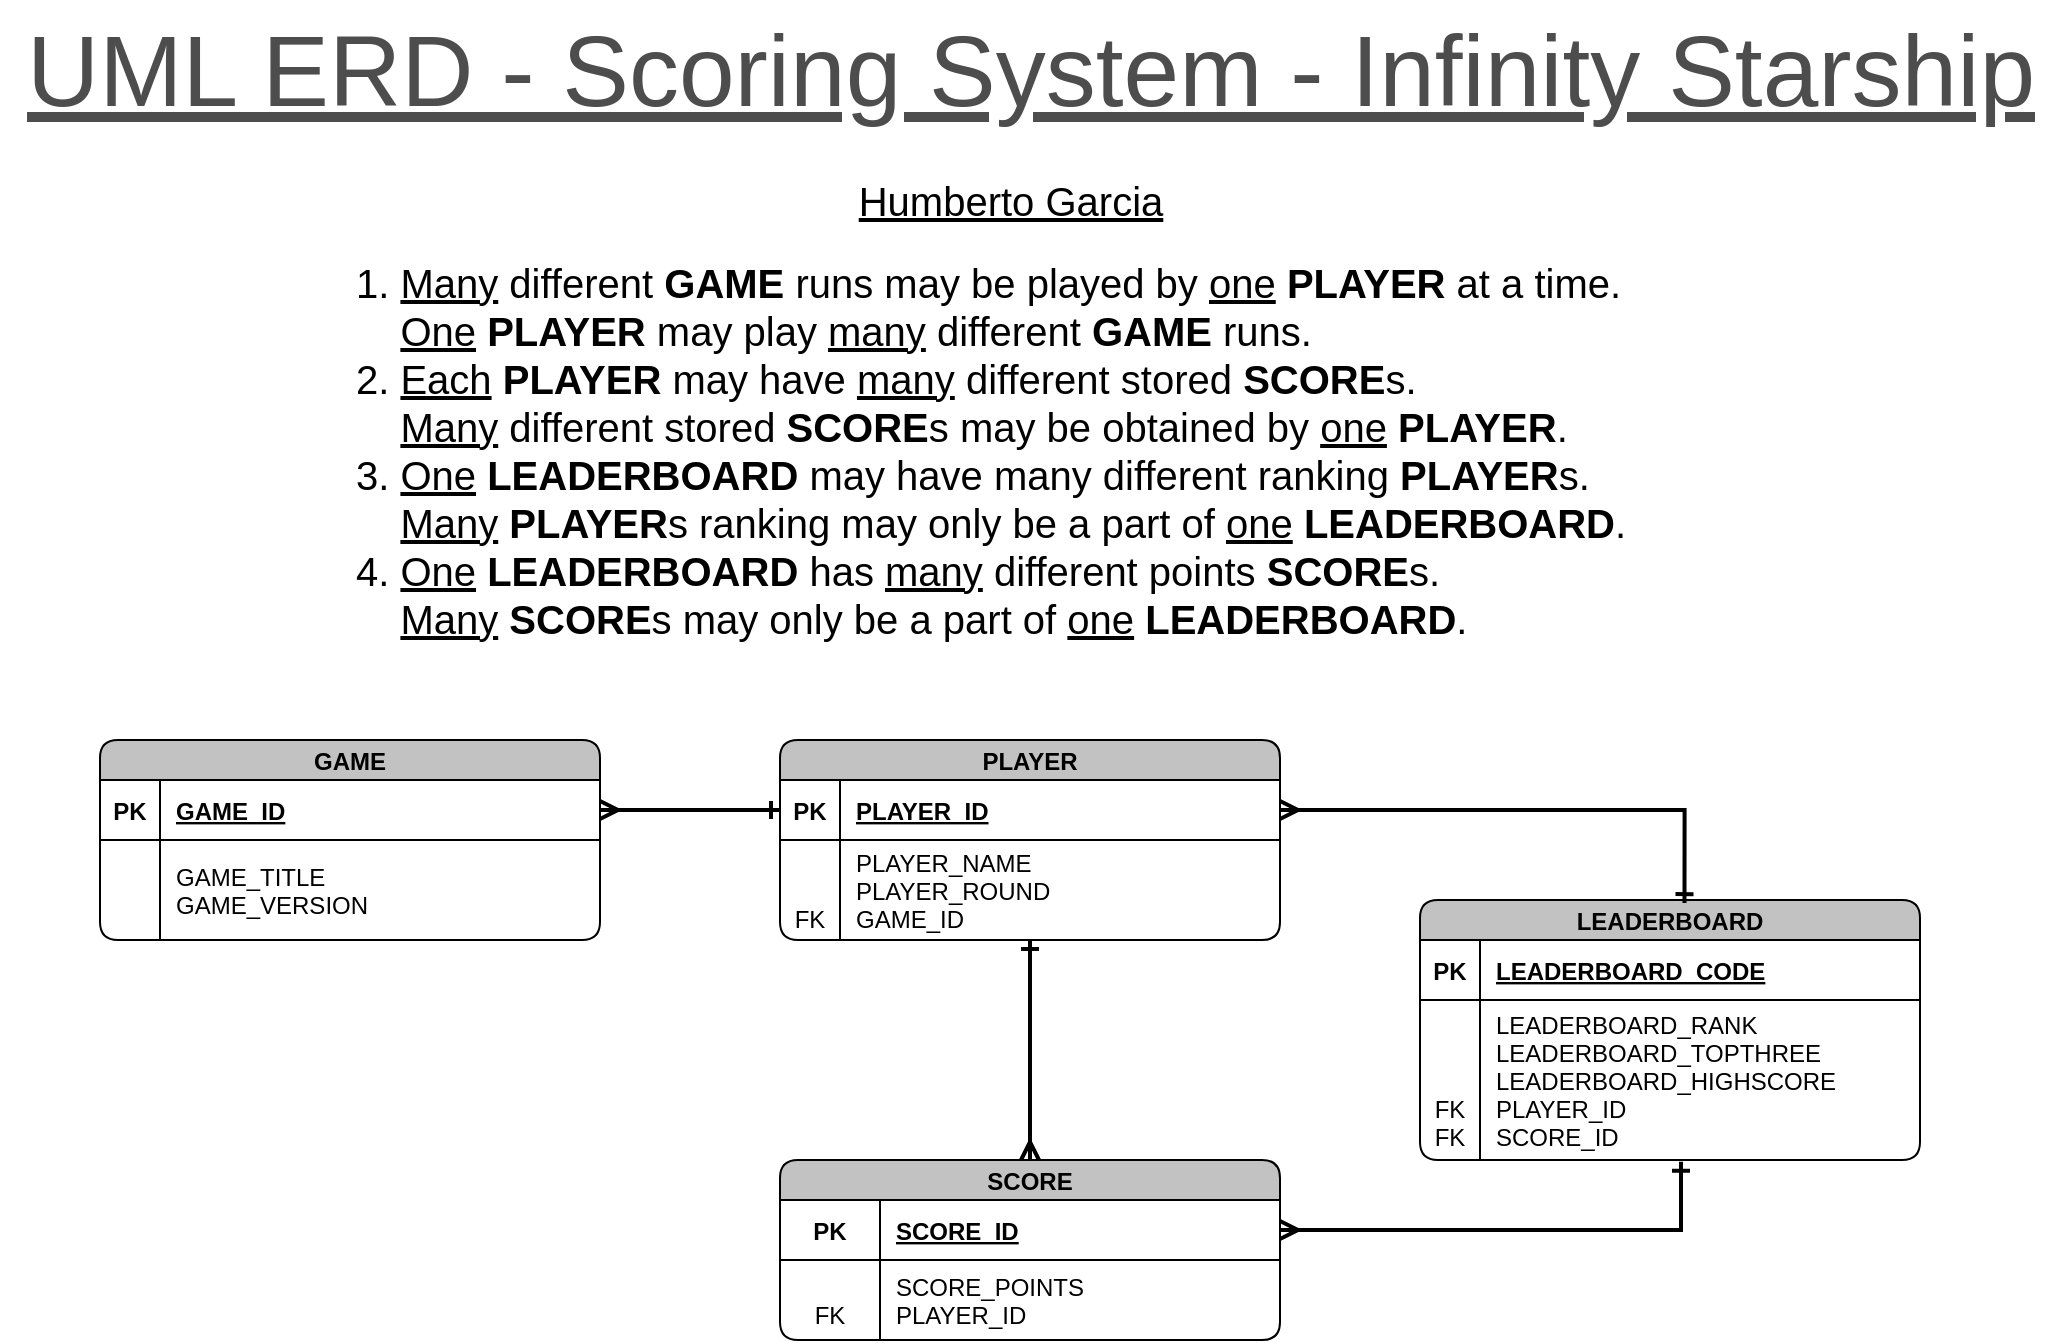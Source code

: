 <mxfile version="20.2.3" type="device"><diagram id="R2lEEEUBdFMjLlhIrx00" name="Page-1"><mxGraphModel dx="1886" dy="913" grid="1" gridSize="10" guides="1" tooltips="1" connect="1" arrows="1" fold="1" page="1" pageScale="1" pageWidth="700" pageHeight="1000" math="0" shadow="0" extFonts="Permanent Marker^https://fonts.googleapis.com/css?family=Permanent+Marker"><root><mxCell id="0"/><mxCell id="1" parent="0"/><mxCell id="TcvXbmFwwtRX0LLZdwtc-1" value="SCORE" style="shape=table;startSize=20;container=1;collapsible=1;childLayout=tableLayout;fixedRows=1;rowLines=0;fontStyle=1;align=center;resizeLast=1;rounded=1;swimlaneLine=1;gradientColor=none;gradientDirection=west;swimlaneFillColor=default;fillColor=#C2C2C2;fillStyle=auto;" parent="1" vertex="1"><mxGeometry x="590" y="740" width="250" height="90" as="geometry"/></mxCell><mxCell id="TcvXbmFwwtRX0LLZdwtc-2" value="" style="shape=partialRectangle;collapsible=0;dropTarget=0;pointerEvents=0;fillColor=none;points=[[0,0.5],[1,0.5]];portConstraint=eastwest;top=0;left=0;right=0;bottom=1;" parent="TcvXbmFwwtRX0LLZdwtc-1" vertex="1"><mxGeometry y="20" width="250" height="30" as="geometry"/></mxCell><mxCell id="TcvXbmFwwtRX0LLZdwtc-3" value="PK" style="shape=partialRectangle;overflow=hidden;connectable=0;fillColor=none;top=0;left=0;bottom=0;right=0;fontStyle=1;" parent="TcvXbmFwwtRX0LLZdwtc-2" vertex="1"><mxGeometry width="50" height="30" as="geometry"><mxRectangle width="50" height="30" as="alternateBounds"/></mxGeometry></mxCell><mxCell id="TcvXbmFwwtRX0LLZdwtc-4" value="SCORE_ID" style="shape=partialRectangle;overflow=hidden;connectable=0;fillColor=none;top=0;left=0;bottom=0;right=0;align=left;spacingLeft=6;fontStyle=5;" parent="TcvXbmFwwtRX0LLZdwtc-2" vertex="1"><mxGeometry x="50" width="200" height="30" as="geometry"><mxRectangle width="200" height="30" as="alternateBounds"/></mxGeometry></mxCell><mxCell id="TcvXbmFwwtRX0LLZdwtc-5" value="" style="shape=partialRectangle;collapsible=0;dropTarget=0;pointerEvents=0;fillColor=none;points=[[0,0.5],[1,0.5]];portConstraint=eastwest;top=0;left=0;right=0;bottom=0;" parent="TcvXbmFwwtRX0LLZdwtc-1" vertex="1"><mxGeometry y="50" width="250" height="40" as="geometry"/></mxCell><mxCell id="TcvXbmFwwtRX0LLZdwtc-6" value="&#10;FK" style="shape=partialRectangle;overflow=hidden;connectable=0;fillColor=none;top=0;left=0;bottom=0;right=0;" parent="TcvXbmFwwtRX0LLZdwtc-5" vertex="1"><mxGeometry width="50" height="40" as="geometry"><mxRectangle width="50" height="40" as="alternateBounds"/></mxGeometry></mxCell><mxCell id="TcvXbmFwwtRX0LLZdwtc-7" value="SCORE_POINTS&#10;PLAYER_ID" style="shape=partialRectangle;overflow=hidden;connectable=0;fillColor=none;top=0;left=0;bottom=0;right=0;align=left;spacingLeft=6;" parent="TcvXbmFwwtRX0LLZdwtc-5" vertex="1"><mxGeometry x="50" width="200" height="40" as="geometry"><mxRectangle width="200" height="40" as="alternateBounds"/></mxGeometry></mxCell><mxCell id="TcvXbmFwwtRX0LLZdwtc-15" value="PLAYER" style="shape=table;startSize=20;container=1;collapsible=1;childLayout=tableLayout;fixedRows=1;rowLines=0;fontStyle=1;align=center;resizeLast=1;rounded=1;swimlaneLine=1;gradientColor=none;gradientDirection=west;swimlaneFillColor=default;fillColor=#C2C2C2;fillStyle=auto;" parent="1" vertex="1"><mxGeometry x="590" y="530" width="250" height="100" as="geometry"/></mxCell><mxCell id="TcvXbmFwwtRX0LLZdwtc-16" value="" style="shape=partialRectangle;collapsible=0;dropTarget=0;pointerEvents=0;fillColor=none;points=[[0,0.5],[1,0.5]];portConstraint=eastwest;top=0;left=0;right=0;bottom=1;" parent="TcvXbmFwwtRX0LLZdwtc-15" vertex="1"><mxGeometry y="20" width="250" height="30" as="geometry"/></mxCell><mxCell id="TcvXbmFwwtRX0LLZdwtc-17" value="PK" style="shape=partialRectangle;overflow=hidden;connectable=0;fillColor=none;top=0;left=0;bottom=0;right=0;fontStyle=1;" parent="TcvXbmFwwtRX0LLZdwtc-16" vertex="1"><mxGeometry width="30" height="30" as="geometry"><mxRectangle width="30" height="30" as="alternateBounds"/></mxGeometry></mxCell><mxCell id="TcvXbmFwwtRX0LLZdwtc-18" value="PLAYER_ID" style="shape=partialRectangle;overflow=hidden;connectable=0;fillColor=none;top=0;left=0;bottom=0;right=0;align=left;spacingLeft=6;fontStyle=5;" parent="TcvXbmFwwtRX0LLZdwtc-16" vertex="1"><mxGeometry x="30" width="220" height="30" as="geometry"><mxRectangle width="220" height="30" as="alternateBounds"/></mxGeometry></mxCell><mxCell id="TcvXbmFwwtRX0LLZdwtc-19" value="" style="shape=partialRectangle;collapsible=0;dropTarget=0;pointerEvents=0;fillColor=none;points=[[0,0.5],[1,0.5]];portConstraint=eastwest;top=0;left=0;right=0;bottom=0;" parent="TcvXbmFwwtRX0LLZdwtc-15" vertex="1"><mxGeometry y="50" width="250" height="50" as="geometry"/></mxCell><mxCell id="TcvXbmFwwtRX0LLZdwtc-20" value="&#10;&#10;FK" style="shape=partialRectangle;overflow=hidden;connectable=0;fillColor=none;top=0;left=0;bottom=0;right=0;" parent="TcvXbmFwwtRX0LLZdwtc-19" vertex="1"><mxGeometry width="30" height="50" as="geometry"><mxRectangle width="30" height="50" as="alternateBounds"/></mxGeometry></mxCell><mxCell id="TcvXbmFwwtRX0LLZdwtc-21" value="PLAYER_NAME&#10;PLAYER_ROUND&#10;GAME_ID" style="shape=partialRectangle;overflow=hidden;connectable=0;fillColor=none;top=0;left=0;bottom=0;right=0;align=left;spacingLeft=6;" parent="TcvXbmFwwtRX0LLZdwtc-19" vertex="1"><mxGeometry x="30" width="220" height="50" as="geometry"><mxRectangle width="220" height="50" as="alternateBounds"/></mxGeometry></mxCell><mxCell id="TcvXbmFwwtRX0LLZdwtc-22" value="LEADERBOARD" style="shape=table;startSize=20;container=1;collapsible=1;childLayout=tableLayout;fixedRows=1;rowLines=0;fontStyle=1;align=center;resizeLast=1;rounded=1;swimlaneLine=1;gradientColor=none;gradientDirection=west;swimlaneFillColor=default;fillColor=#C2C2C2;fillStyle=auto;" parent="1" vertex="1"><mxGeometry x="910" y="610" width="250" height="130" as="geometry"/></mxCell><mxCell id="TcvXbmFwwtRX0LLZdwtc-23" value="" style="shape=partialRectangle;collapsible=0;dropTarget=0;pointerEvents=0;fillColor=none;points=[[0,0.5],[1,0.5]];portConstraint=eastwest;top=0;left=0;right=0;bottom=1;" parent="TcvXbmFwwtRX0LLZdwtc-22" vertex="1"><mxGeometry y="20" width="250" height="30" as="geometry"/></mxCell><mxCell id="TcvXbmFwwtRX0LLZdwtc-24" value="PK" style="shape=partialRectangle;overflow=hidden;connectable=0;fillColor=none;top=0;left=0;bottom=0;right=0;fontStyle=1;" parent="TcvXbmFwwtRX0LLZdwtc-23" vertex="1"><mxGeometry width="30" height="30" as="geometry"><mxRectangle width="30" height="30" as="alternateBounds"/></mxGeometry></mxCell><mxCell id="TcvXbmFwwtRX0LLZdwtc-25" value="LEADERBOARD_CODE" style="shape=partialRectangle;overflow=hidden;connectable=0;fillColor=none;top=0;left=0;bottom=0;right=0;align=left;spacingLeft=6;fontStyle=5;" parent="TcvXbmFwwtRX0LLZdwtc-23" vertex="1"><mxGeometry x="30" width="220" height="30" as="geometry"><mxRectangle width="220" height="30" as="alternateBounds"/></mxGeometry></mxCell><mxCell id="TcvXbmFwwtRX0LLZdwtc-26" value="" style="shape=partialRectangle;collapsible=0;dropTarget=0;pointerEvents=0;fillColor=none;points=[[0,0.5],[1,0.5]];portConstraint=eastwest;top=0;left=0;right=0;bottom=0;" parent="TcvXbmFwwtRX0LLZdwtc-22" vertex="1"><mxGeometry y="50" width="250" height="80" as="geometry"/></mxCell><mxCell id="TcvXbmFwwtRX0LLZdwtc-27" value="&#10;&#10;&#10;FK&#10;FK" style="shape=partialRectangle;overflow=hidden;connectable=0;fillColor=none;top=0;left=0;bottom=0;right=0;" parent="TcvXbmFwwtRX0LLZdwtc-26" vertex="1"><mxGeometry width="30" height="80" as="geometry"><mxRectangle width="30" height="80" as="alternateBounds"/></mxGeometry></mxCell><mxCell id="TcvXbmFwwtRX0LLZdwtc-28" value="LEADERBOARD_RANK&#10;LEADERBOARD_TOPTHREE&#10;LEADERBOARD_HIGHSCORE&#10;PLAYER_ID&#10;SCORE_ID" style="shape=partialRectangle;overflow=hidden;connectable=0;fillColor=none;top=0;left=0;bottom=0;right=0;align=left;spacingLeft=6;" parent="TcvXbmFwwtRX0LLZdwtc-26" vertex="1"><mxGeometry x="30" width="220" height="80" as="geometry"><mxRectangle width="220" height="80" as="alternateBounds"/></mxGeometry></mxCell><mxCell id="TcvXbmFwwtRX0LLZdwtc-36" value="GAME" style="shape=table;startSize=20;container=1;collapsible=1;childLayout=tableLayout;fixedRows=1;rowLines=0;fontStyle=1;align=center;resizeLast=1;rounded=1;swimlaneLine=1;gradientColor=none;gradientDirection=west;swimlaneFillColor=default;fillColor=#C2C2C2;fillStyle=auto;" parent="1" vertex="1"><mxGeometry x="250" y="530" width="250" height="100" as="geometry"/></mxCell><mxCell id="TcvXbmFwwtRX0LLZdwtc-37" value="" style="shape=partialRectangle;collapsible=0;dropTarget=0;pointerEvents=0;fillColor=none;points=[[0,0.5],[1,0.5]];portConstraint=eastwest;top=0;left=0;right=0;bottom=1;" parent="TcvXbmFwwtRX0LLZdwtc-36" vertex="1"><mxGeometry y="20" width="250" height="30" as="geometry"/></mxCell><mxCell id="TcvXbmFwwtRX0LLZdwtc-38" value="PK" style="shape=partialRectangle;overflow=hidden;connectable=0;fillColor=none;top=0;left=0;bottom=0;right=0;fontStyle=1;" parent="TcvXbmFwwtRX0LLZdwtc-37" vertex="1"><mxGeometry width="30" height="30" as="geometry"><mxRectangle width="30" height="30" as="alternateBounds"/></mxGeometry></mxCell><mxCell id="TcvXbmFwwtRX0LLZdwtc-39" value="GAME_ID" style="shape=partialRectangle;overflow=hidden;connectable=0;fillColor=none;top=0;left=0;bottom=0;right=0;align=left;spacingLeft=6;fontStyle=5;" parent="TcvXbmFwwtRX0LLZdwtc-37" vertex="1"><mxGeometry x="30" width="220" height="30" as="geometry"><mxRectangle width="220" height="30" as="alternateBounds"/></mxGeometry></mxCell><mxCell id="TcvXbmFwwtRX0LLZdwtc-40" value="" style="shape=partialRectangle;collapsible=0;dropTarget=0;pointerEvents=0;fillColor=none;points=[[0,0.5],[1,0.5]];portConstraint=eastwest;top=0;left=0;right=0;bottom=0;" parent="TcvXbmFwwtRX0LLZdwtc-36" vertex="1"><mxGeometry y="50" width="250" height="50" as="geometry"/></mxCell><mxCell id="TcvXbmFwwtRX0LLZdwtc-41" value="" style="shape=partialRectangle;overflow=hidden;connectable=0;fillColor=none;top=0;left=0;bottom=0;right=0;" parent="TcvXbmFwwtRX0LLZdwtc-40" vertex="1"><mxGeometry width="30" height="50" as="geometry"><mxRectangle width="30" height="50" as="alternateBounds"/></mxGeometry></mxCell><mxCell id="TcvXbmFwwtRX0LLZdwtc-42" value="GAME_TITLE&#10;GAME_VERSION" style="shape=partialRectangle;overflow=hidden;connectable=0;fillColor=none;top=0;left=0;bottom=0;right=0;align=left;spacingLeft=6;" parent="TcvXbmFwwtRX0LLZdwtc-40" vertex="1"><mxGeometry x="30" width="220" height="50" as="geometry"><mxRectangle width="220" height="50" as="alternateBounds"/></mxGeometry></mxCell><mxCell id="TcvXbmFwwtRX0LLZdwtc-44" value="&lt;span style=&quot;color: rgb(77, 77, 77); font-size: 50px; text-decoration-line: underline;&quot;&gt;UML ERD - Scoring System - Infinity Starship&lt;/span&gt;" style="text;html=1;align=center;verticalAlign=middle;resizable=0;points=[];autosize=1;strokeColor=none;fillColor=none;" parent="1" vertex="1"><mxGeometry x="200" y="160" width="1030" height="70" as="geometry"/></mxCell><mxCell id="TcvXbmFwwtRX0LLZdwtc-45" value="&lt;div style=&quot;text-align: left; font-size: 20px;&quot;&gt;&lt;font style=&quot;font-size: 20px;&quot;&gt;&lt;span style=&quot;background-color: initial;&quot;&gt;1. &lt;u&gt;Many&lt;/u&gt;&lt;/span&gt;&lt;span style=&quot;background-color: initial;&quot;&gt;&amp;nbsp;different&amp;nbsp;&lt;/span&gt;&lt;b style=&quot;background-color: initial;&quot;&gt;GAME&lt;/b&gt;&lt;span style=&quot;background-color: initial;&quot;&gt;&amp;nbsp;runs&amp;nbsp;&lt;/span&gt;&lt;span style=&quot;background-color: initial;&quot;&gt;may be played by&amp;nbsp;&lt;/span&gt;&lt;u style=&quot;background-color: initial;&quot;&gt;one&lt;/u&gt;&lt;span style=&quot;background-color: initial;&quot;&gt;&amp;nbsp;&lt;/span&gt;&lt;b style=&quot;background-color: initial;&quot;&gt;PLAYER &lt;/b&gt;&lt;span style=&quot;background-color: initial;&quot;&gt;at a time&lt;/span&gt;&lt;span style=&quot;background-color: initial;&quot;&gt;.&lt;/span&gt;&lt;/font&gt;&lt;/div&gt;&lt;div style=&quot;text-align: left; font-size: 20px;&quot;&gt;&lt;font style=&quot;font-size: 20px;&quot;&gt;&amp;nbsp; &amp;nbsp; &lt;u&gt;One&lt;/u&gt;&amp;nbsp;&lt;b&gt;PLAYER&lt;/b&gt;&amp;nbsp;may play&amp;nbsp;&lt;u&gt;many&lt;/u&gt; different&amp;nbsp;&lt;b&gt;GAME &lt;/b&gt;runs.&lt;/font&gt;&lt;/div&gt;&lt;div style=&quot;text-align: left; font-size: 20px;&quot;&gt;&lt;font style=&quot;font-size: 20px;&quot;&gt;2. &lt;u&gt;Each&lt;/u&gt; &lt;b&gt;PLAYER&lt;/b&gt;&amp;nbsp;may have &lt;u&gt;many&lt;/u&gt; different stored&amp;nbsp;&lt;b&gt;SCORE&lt;/b&gt;s.&lt;/font&gt;&lt;/div&gt;&lt;div style=&quot;text-align: left; font-size: 20px;&quot;&gt;&lt;font style=&quot;font-size: 20px;&quot;&gt;&amp;nbsp; &amp;nbsp;&amp;nbsp;&lt;u&gt;Many&lt;/u&gt; different stored &lt;b&gt;SCORE&lt;/b&gt;s may be obtained by &lt;u&gt;one&lt;/u&gt; &lt;b&gt;PLAYER&lt;/b&gt;.&lt;/font&gt;&lt;/div&gt;&lt;div style=&quot;text-align: left; font-size: 20px;&quot;&gt;&lt;font style=&quot;font-size: 20px;&quot;&gt;3. &lt;u&gt;One&lt;/u&gt;&amp;nbsp;&lt;b&gt;LEADERBOARD&lt;/b&gt;&amp;nbsp;may have many different ranking &lt;b&gt;PLAYER&lt;/b&gt;s.&lt;/font&gt;&lt;/div&gt;&lt;div style=&quot;text-align: left; font-size: 20px;&quot;&gt;&lt;font style=&quot;font-size: 20px;&quot;&gt;&amp;nbsp; &amp;nbsp; &lt;u&gt;Many&lt;/u&gt; &lt;b&gt;PLAYER&lt;/b&gt;s ranking may only be a part of &lt;u&gt;one&lt;/u&gt; &lt;b&gt;LEADERBOARD&lt;/b&gt;.&lt;/font&gt;&lt;/div&gt;&lt;div style=&quot;text-align: left; font-size: 20px;&quot;&gt;&lt;font style=&quot;font-size: 20px;&quot;&gt;4. &lt;u&gt;One&lt;/u&gt; &lt;b&gt;LEADERBOARD&lt;/b&gt; has&amp;nbsp;&lt;u&gt;many&lt;/u&gt; different points &lt;b&gt;SCORE&lt;/b&gt;s.&lt;/font&gt;&lt;/div&gt;&lt;div style=&quot;text-align: left; font-size: 20px;&quot;&gt;&lt;font style=&quot;font-size: 20px;&quot;&gt;&amp;nbsp; &amp;nbsp; &lt;u style=&quot;&quot;&gt;Many&lt;/u&gt; &lt;b style=&quot;&quot;&gt;SCORE&lt;/b&gt;s may only be a part of &lt;u style=&quot;&quot;&gt;one&lt;/u&gt; &lt;b style=&quot;&quot;&gt;LEADERBOARD&lt;/b&gt;.&lt;/font&gt;&lt;/div&gt;" style="text;html=1;align=center;verticalAlign=middle;resizable=0;points=[];autosize=1;strokeColor=none;fillColor=none;fontSize=16;" parent="1" vertex="1"><mxGeometry x="365" y="280" width="660" height="210" as="geometry"/></mxCell><mxCell id="TcvXbmFwwtRX0LLZdwtc-83" style="edgeStyle=orthogonalEdgeStyle;rounded=0;orthogonalLoop=1;jettySize=auto;html=1;fontSize=16;startArrow=ERmany;startFill=0;endArrow=ERone;endFill=0;strokeWidth=2;exitX=0.5;exitY=0;exitDx=0;exitDy=0;" parent="1" source="TcvXbmFwwtRX0LLZdwtc-1" target="TcvXbmFwwtRX0LLZdwtc-15" edge="1"><mxGeometry relative="1" as="geometry"/></mxCell><mxCell id="TcvXbmFwwtRX0LLZdwtc-84" style="edgeStyle=orthogonalEdgeStyle;rounded=0;orthogonalLoop=1;jettySize=auto;html=1;entryX=0.522;entryY=1.011;entryDx=0;entryDy=0;entryPerimeter=0;fontSize=16;startArrow=ERmany;startFill=0;endArrow=ERone;endFill=0;strokeWidth=2;" parent="1" source="TcvXbmFwwtRX0LLZdwtc-2" target="TcvXbmFwwtRX0LLZdwtc-26" edge="1"><mxGeometry relative="1" as="geometry"/></mxCell><mxCell id="TcvXbmFwwtRX0LLZdwtc-90" style="edgeStyle=orthogonalEdgeStyle;rounded=0;orthogonalLoop=1;jettySize=auto;html=1;exitX=1;exitY=0.5;exitDx=0;exitDy=0;entryX=0.529;entryY=0.012;entryDx=0;entryDy=0;entryPerimeter=0;fontSize=16;startArrow=ERmany;startFill=0;endArrow=ERone;endFill=0;strokeWidth=2;" parent="1" source="TcvXbmFwwtRX0LLZdwtc-16" target="TcvXbmFwwtRX0LLZdwtc-22" edge="1"><mxGeometry relative="1" as="geometry"/></mxCell><mxCell id="TcvXbmFwwtRX0LLZdwtc-98" style="edgeStyle=orthogonalEdgeStyle;rounded=0;orthogonalLoop=1;jettySize=auto;html=1;exitX=1;exitY=0.5;exitDx=0;exitDy=0;entryX=0;entryY=0.5;entryDx=0;entryDy=0;fontSize=16;startArrow=ERmany;startFill=0;endArrow=ERone;endFill=0;strokeWidth=2;" parent="1" source="TcvXbmFwwtRX0LLZdwtc-37" target="TcvXbmFwwtRX0LLZdwtc-16" edge="1"><mxGeometry relative="1" as="geometry"><mxPoint x="540" y="565" as="sourcePoint"/></mxGeometry></mxCell><mxCell id="TcvXbmFwwtRX0LLZdwtc-99" value="&lt;div style=&quot;text-align: left; font-size: 20px;&quot;&gt;&lt;u&gt;Humberto Garcia&lt;/u&gt;&lt;/div&gt;" style="text;html=1;align=center;verticalAlign=middle;resizable=0;points=[];autosize=1;strokeColor=none;fillColor=none;fontSize=16;" parent="1" vertex="1"><mxGeometry x="615" y="240" width="180" height="40" as="geometry"/></mxCell></root></mxGraphModel></diagram></mxfile>